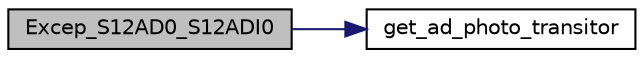 digraph "Excep_S12AD0_S12ADI0"
{
 // LATEX_PDF_SIZE
  edge [fontname="Helvetica",fontsize="10",labelfontname="Helvetica",labelfontsize="10"];
  node [fontname="Helvetica",fontsize="10",shape=record];
  rankdir="LR";
  Node1 [label="Excep_S12AD0_S12ADI0",height=0.2,width=0.4,color="black", fillcolor="grey75", style="filled", fontcolor="black",tooltip=" "];
  Node1 -> Node2 [color="midnightblue",fontsize="10",style="solid",fontname="Helvetica"];
  Node2 [label="get_ad_photo_transitor",height=0.2,width=0.4,color="black", fillcolor="white", style="filled",URL="$photo__reflector_8c.html#afbc0733b8289eb3d2d8c7e278b392b99",tooltip="S12ADI0（ADスキャン終了割込み要求時）の割込みハンドラ"];
}
